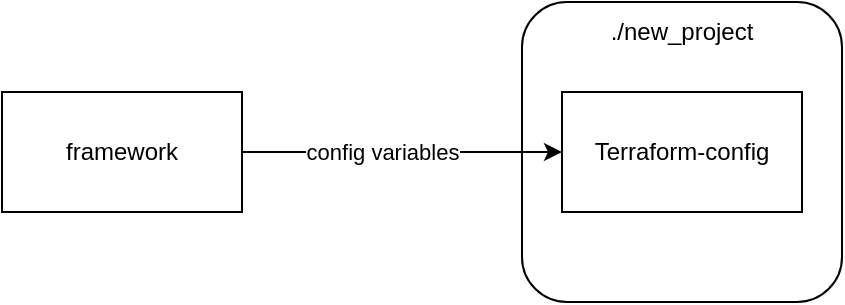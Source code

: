 <mxfile>
    <diagram id="0Pf6zKhnpdELkxJG9MeW" name="Page-1">
        <mxGraphModel dx="737" dy="691" grid="1" gridSize="10" guides="1" tooltips="1" connect="1" arrows="1" fold="1" page="1" pageScale="1" pageWidth="850" pageHeight="1100" math="0" shadow="0">
            <root>
                <mxCell id="0"/>
                <mxCell id="1" parent="0"/>
                <mxCell id="2" value="framework" style="rounded=0;whiteSpace=wrap;html=1;" parent="1" vertex="1">
                    <mxGeometry x="170" y="270" width="120" height="60" as="geometry"/>
                </mxCell>
                <mxCell id="3" value="Terraform-config" style="rounded=0;whiteSpace=wrap;html=1;" parent="1" vertex="1">
                    <mxGeometry x="450" y="270" width="120" height="60" as="geometry"/>
                </mxCell>
                <mxCell id="4" value="" style="endArrow=classic;html=1;exitX=1;exitY=0.5;exitDx=0;exitDy=0;entryX=0;entryY=0.5;entryDx=0;entryDy=0;" parent="1" source="2" target="3" edge="1">
                    <mxGeometry width="50" height="50" relative="1" as="geometry">
                        <mxPoint x="410" y="390" as="sourcePoint"/>
                        <mxPoint x="460" y="340" as="targetPoint"/>
                    </mxGeometry>
                </mxCell>
                <mxCell id="9" value="config variables" style="edgeLabel;html=1;align=center;verticalAlign=middle;resizable=0;points=[];" vertex="1" connectable="0" parent="4">
                    <mxGeometry x="0.35" y="1" relative="1" as="geometry">
                        <mxPoint x="-38" y="1" as="offset"/>
                    </mxGeometry>
                </mxCell>
                <mxCell id="7" value="" style="rounded=1;whiteSpace=wrap;html=1;fillColor=none;" parent="1" vertex="1">
                    <mxGeometry x="430" y="225" width="160" height="150" as="geometry"/>
                </mxCell>
                <mxCell id="8" value="./new_project" style="text;html=1;align=center;verticalAlign=middle;whiteSpace=wrap;rounded=0;" parent="1" vertex="1">
                    <mxGeometry x="470" y="225" width="80" height="30" as="geometry"/>
                </mxCell>
            </root>
        </mxGraphModel>
    </diagram>
</mxfile>